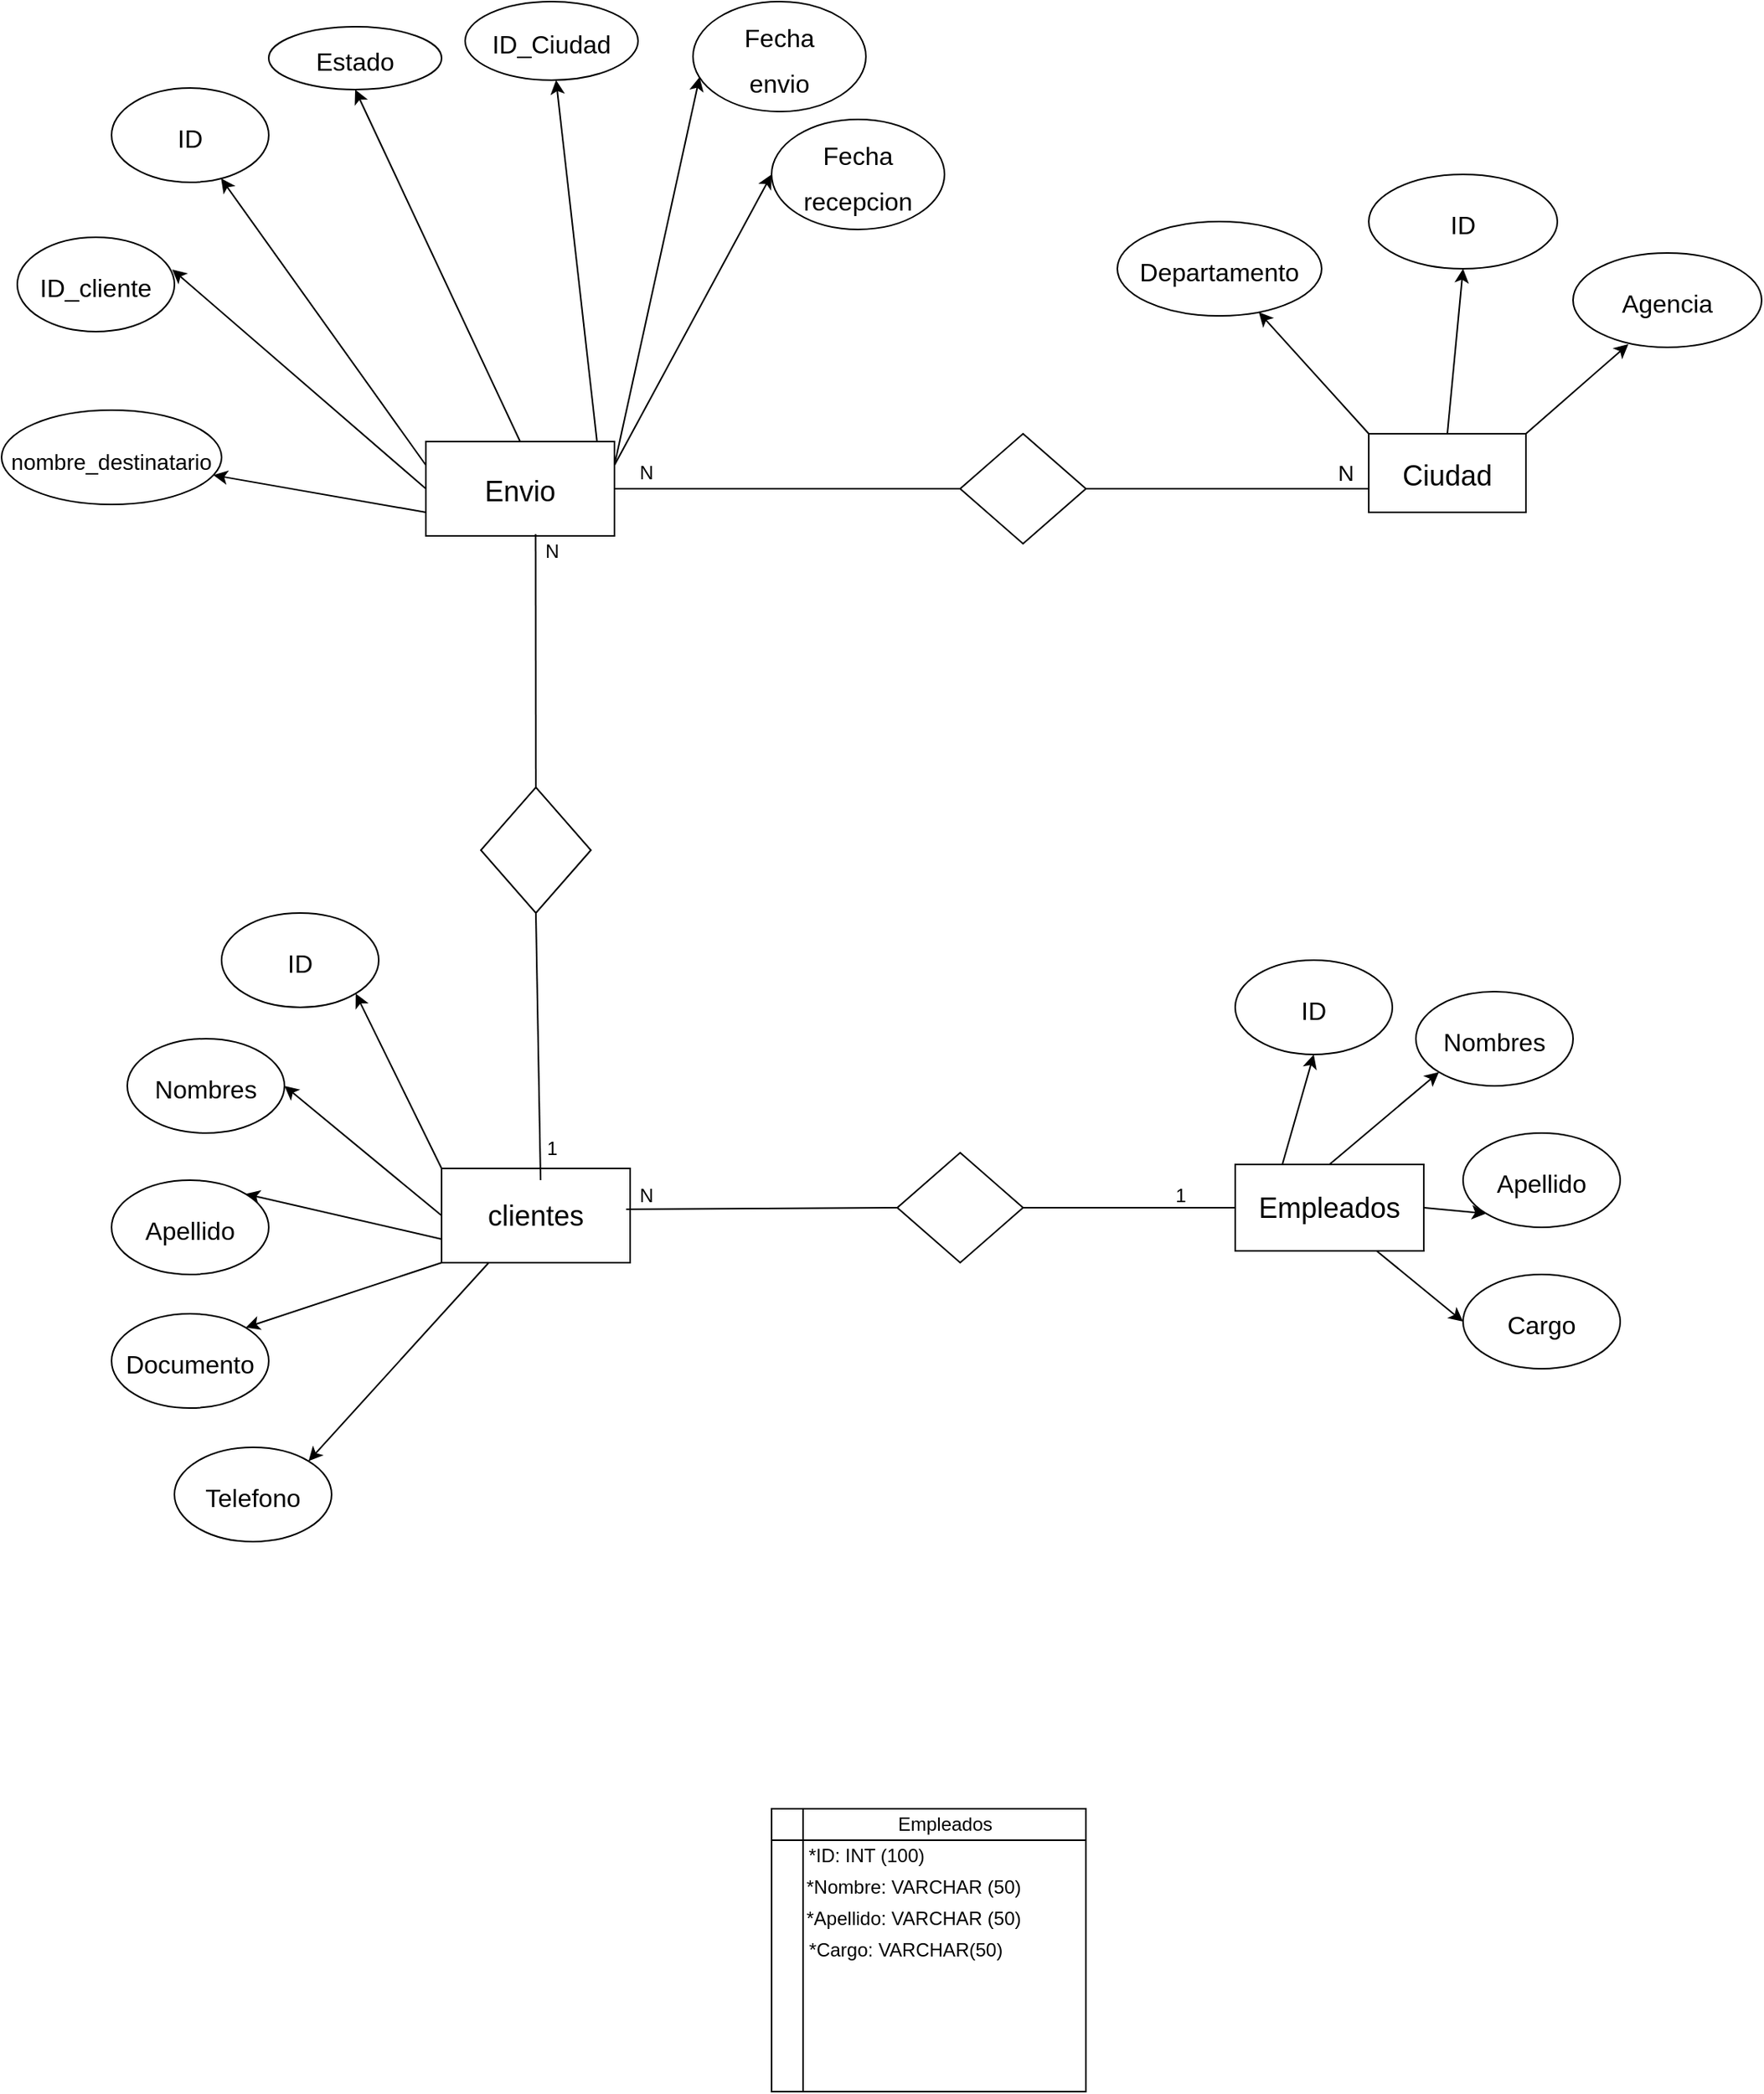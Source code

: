 <mxfile>
    <diagram id="X9rz7JlQrc1HFLLIPBNo" name="Página-1">
        <mxGraphModel dx="1428" dy="1940" grid="1" gridSize="10" guides="1" tooltips="1" connect="1" arrows="1" fold="1" page="1" pageScale="1" pageWidth="827" pageHeight="1169" math="0" shadow="0">
            <root>
                <mxCell id="0"/>
                <mxCell id="1" parent="0"/>
                <mxCell id="11" style="edgeStyle=none;html=1;exitX=0;exitY=0.5;exitDx=0;exitDy=0;fontSize=24;entryX=1;entryY=0.5;entryDx=0;entryDy=0;" parent="1" source="2" target="14" edge="1">
                    <mxGeometry relative="1" as="geometry">
                        <mxPoint x="740" y="180.167" as="targetPoint"/>
                    </mxGeometry>
                </mxCell>
                <mxCell id="12" style="edgeStyle=none;html=1;exitX=0;exitY=0.75;exitDx=0;exitDy=0;fontSize=24;entryX=1;entryY=0;entryDx=0;entryDy=0;" parent="1" source="2" target="15" edge="1">
                    <mxGeometry relative="1" as="geometry">
                        <mxPoint x="750" y="250" as="targetPoint"/>
                    </mxGeometry>
                </mxCell>
                <mxCell id="13" style="edgeStyle=none;html=1;exitX=0;exitY=1;exitDx=0;exitDy=0;fontSize=24;entryX=1;entryY=0;entryDx=0;entryDy=0;" parent="1" source="2" target="16" edge="1">
                    <mxGeometry relative="1" as="geometry">
                        <mxPoint x="820" y="290" as="targetPoint"/>
                    </mxGeometry>
                </mxCell>
                <mxCell id="22" style="edgeStyle=none;html=1;exitX=0.25;exitY=1;exitDx=0;exitDy=0;fontSize=16;entryX=1;entryY=0;entryDx=0;entryDy=0;" parent="1" source="2" target="23" edge="1">
                    <mxGeometry relative="1" as="geometry">
                        <mxPoint x="750.0" y="340" as="targetPoint"/>
                    </mxGeometry>
                </mxCell>
                <mxCell id="74" style="edgeStyle=none;html=1;exitX=0;exitY=0;exitDx=0;exitDy=0;entryX=1;entryY=1;entryDx=0;entryDy=0;" edge="1" parent="1" source="2" target="75">
                    <mxGeometry relative="1" as="geometry">
                        <mxPoint x="730" y="30" as="targetPoint"/>
                    </mxGeometry>
                </mxCell>
                <mxCell id="2" value="&lt;font style=&quot;font-size: 18px&quot;&gt;clientes&lt;/font&gt;" style="rounded=0;whiteSpace=wrap;html=1;" parent="1" vertex="1">
                    <mxGeometry x="770" y="122.5" width="120" height="60" as="geometry"/>
                </mxCell>
                <mxCell id="14" value="&lt;font size=&quot;3&quot;&gt;Nombres&lt;/font&gt;" style="ellipse;whiteSpace=wrap;html=1;fontSize=24;" parent="1" vertex="1">
                    <mxGeometry x="570" y="40" width="100" height="60" as="geometry"/>
                </mxCell>
                <mxCell id="15" value="&lt;span style=&quot;font-size: 16px&quot;&gt;Apellido&lt;/span&gt;" style="ellipse;whiteSpace=wrap;html=1;fontSize=24;" parent="1" vertex="1">
                    <mxGeometry x="560" y="130" width="100" height="60" as="geometry"/>
                </mxCell>
                <mxCell id="16" value="&lt;span style=&quot;font-size: 16px&quot;&gt;Documento&lt;/span&gt;" style="ellipse;whiteSpace=wrap;html=1;fontSize=24;" parent="1" vertex="1">
                    <mxGeometry x="560" y="215" width="100" height="60" as="geometry"/>
                </mxCell>
                <mxCell id="25" style="edgeStyle=none;html=1;exitX=0;exitY=0.25;exitDx=0;exitDy=0;fontSize=16;" parent="1" source="17" target="24" edge="1">
                    <mxGeometry relative="1" as="geometry"/>
                </mxCell>
                <mxCell id="28" style="edgeStyle=none;html=1;exitX=0;exitY=0.75;exitDx=0;exitDy=0;fontSize=16;" parent="1" source="17" target="29" edge="1">
                    <mxGeometry relative="1" as="geometry">
                        <mxPoint x="910" y="-290" as="targetPoint"/>
                    </mxGeometry>
                </mxCell>
                <mxCell id="30" style="edgeStyle=none;html=1;exitX=1;exitY=0.25;exitDx=0;exitDy=0;fontSize=14;entryX=0;entryY=0.5;entryDx=0;entryDy=0;" parent="1" source="17" target="31" edge="1">
                    <mxGeometry relative="1" as="geometry">
                        <mxPoint x="900" y="-300" as="targetPoint"/>
                    </mxGeometry>
                </mxCell>
                <mxCell id="32" style="edgeStyle=none;html=1;exitX=1;exitY=0.25;exitDx=0;exitDy=0;fontSize=14;entryX=0.038;entryY=0.686;entryDx=0;entryDy=0;entryPerimeter=0;" parent="1" source="17" target="33" edge="1">
                    <mxGeometry relative="1" as="geometry">
                        <mxPoint x="1000" y="-400" as="targetPoint"/>
                    </mxGeometry>
                </mxCell>
                <mxCell id="35" style="edgeStyle=none;html=1;exitX=0.917;exitY=0.167;exitDx=0;exitDy=0;fontSize=14;exitPerimeter=0;" parent="1" source="17" target="36" edge="1">
                    <mxGeometry relative="1" as="geometry">
                        <mxPoint x="980" y="-420" as="targetPoint"/>
                    </mxGeometry>
                </mxCell>
                <mxCell id="72" style="edgeStyle=none;html=1;exitX=0;exitY=0.5;exitDx=0;exitDy=0;entryX=0.986;entryY=0.341;entryDx=0;entryDy=0;entryPerimeter=0;" edge="1" parent="1" source="17" target="73">
                    <mxGeometry relative="1" as="geometry">
                        <mxPoint x="710" y="-360" as="targetPoint"/>
                    </mxGeometry>
                </mxCell>
                <mxCell id="79" style="edgeStyle=none;html=1;exitX=0.5;exitY=0;exitDx=0;exitDy=0;entryX=0.5;entryY=1;entryDx=0;entryDy=0;" edge="1" parent="1" source="17" target="51">
                    <mxGeometry relative="1" as="geometry"/>
                </mxCell>
                <mxCell id="17" value="&lt;span style=&quot;font-size: 18px&quot;&gt;Envio&lt;/span&gt;" style="rounded=0;whiteSpace=wrap;html=1;fontSize=24;" parent="1" vertex="1">
                    <mxGeometry x="760" y="-340" width="120" height="60" as="geometry"/>
                </mxCell>
                <mxCell id="23" value="&lt;span style=&quot;font-size: 16px&quot;&gt;Telefono&lt;/span&gt;" style="ellipse;whiteSpace=wrap;html=1;fontSize=24;" parent="1" vertex="1">
                    <mxGeometry x="600" y="300" width="100" height="60" as="geometry"/>
                </mxCell>
                <mxCell id="24" value="&lt;span style=&quot;font-size: 16px&quot;&gt;ID&lt;/span&gt;" style="ellipse;whiteSpace=wrap;html=1;fontSize=24;" parent="1" vertex="1">
                    <mxGeometry x="560" y="-565" width="100" height="60" as="geometry"/>
                </mxCell>
                <mxCell id="29" value="&lt;font style=&quot;font-size: 14px&quot;&gt;nombre_destinatario&lt;/font&gt;" style="ellipse;whiteSpace=wrap;html=1;fontSize=24;" parent="1" vertex="1">
                    <mxGeometry x="490" y="-360" width="140" height="60" as="geometry"/>
                </mxCell>
                <mxCell id="31" value="&lt;span style=&quot;font-size: 16px&quot;&gt;Fecha&lt;br&gt;recepcion&lt;br&gt;&lt;/span&gt;" style="ellipse;whiteSpace=wrap;html=1;fontSize=24;" parent="1" vertex="1">
                    <mxGeometry x="980" y="-545" width="110" height="70" as="geometry"/>
                </mxCell>
                <mxCell id="33" value="&lt;span style=&quot;font-size: 16px&quot;&gt;Fecha&lt;br&gt;envio&lt;br&gt;&lt;/span&gt;" style="ellipse;whiteSpace=wrap;html=1;fontSize=24;" parent="1" vertex="1">
                    <mxGeometry x="930" y="-620" width="110" height="70" as="geometry"/>
                </mxCell>
                <mxCell id="36" value="&lt;span style=&quot;font-size: 16px&quot;&gt;ID_Ciudad&lt;br&gt;&lt;/span&gt;" style="ellipse;whiteSpace=wrap;html=1;fontSize=24;" parent="1" vertex="1">
                    <mxGeometry x="785" y="-620" width="110" height="50" as="geometry"/>
                </mxCell>
                <mxCell id="39" style="edgeStyle=none;html=1;exitX=0;exitY=0;exitDx=0;exitDy=0;fontSize=14;" parent="1" source="38" target="42" edge="1">
                    <mxGeometry relative="1" as="geometry">
                        <mxPoint x="1300" y="-460" as="targetPoint"/>
                    </mxGeometry>
                </mxCell>
                <mxCell id="40" style="edgeStyle=none;html=1;exitX=0.5;exitY=0;exitDx=0;exitDy=0;fontSize=14;entryX=0.5;entryY=1;entryDx=0;entryDy=0;" parent="1" source="38" target="43" edge="1">
                    <mxGeometry relative="1" as="geometry">
                        <mxPoint x="1410" y="-480" as="targetPoint"/>
                    </mxGeometry>
                </mxCell>
                <mxCell id="41" style="edgeStyle=none;html=1;exitX=1;exitY=0;exitDx=0;exitDy=0;fontSize=14;entryX=0.293;entryY=0.967;entryDx=0;entryDy=0;entryPerimeter=0;" parent="1" source="38" target="44" edge="1">
                    <mxGeometry relative="1" as="geometry">
                        <mxPoint x="1535.448" y="-500.896" as="targetPoint"/>
                    </mxGeometry>
                </mxCell>
                <mxCell id="38" value="&lt;span style=&quot;font-size: 18px&quot;&gt;Ciudad&lt;/span&gt;" style="rounded=0;whiteSpace=wrap;html=1;fontSize=24;" parent="1" vertex="1">
                    <mxGeometry x="1360" y="-345" width="100" height="50" as="geometry"/>
                </mxCell>
                <mxCell id="42" value="&lt;p&gt;&lt;font size=&quot;3&quot;&gt;Departamento&lt;/font&gt;&lt;/p&gt;" style="ellipse;whiteSpace=wrap;html=1;fontSize=24;" parent="1" vertex="1">
                    <mxGeometry x="1200" y="-480" width="130" height="60" as="geometry"/>
                </mxCell>
                <mxCell id="43" value="&lt;p&gt;&lt;font size=&quot;3&quot;&gt;ID&lt;/font&gt;&lt;/p&gt;" style="ellipse;whiteSpace=wrap;html=1;fontSize=24;" parent="1" vertex="1">
                    <mxGeometry x="1360" y="-510" width="120" height="60" as="geometry"/>
                </mxCell>
                <mxCell id="44" value="&lt;font size=&quot;3&quot;&gt;Agencia&lt;/font&gt;" style="ellipse;whiteSpace=wrap;html=1;fontSize=24;" parent="1" vertex="1">
                    <mxGeometry x="1490" y="-460" width="120" height="60" as="geometry"/>
                </mxCell>
                <mxCell id="51" value="&lt;span style=&quot;font-size: 16px&quot;&gt;Estado&lt;br&gt;&lt;/span&gt;" style="ellipse;whiteSpace=wrap;html=1;fontSize=24;" parent="1" vertex="1">
                    <mxGeometry x="660" y="-604" width="110" height="40" as="geometry"/>
                </mxCell>
                <mxCell id="55" value="N" style="text;html=1;align=center;verticalAlign=middle;resizable=0;points=[];autosize=1;strokeColor=none;fillColor=none;fontSize=14;" parent="1" vertex="1">
                    <mxGeometry x="1330" y="-330" width="30" height="20" as="geometry"/>
                </mxCell>
                <mxCell id="58" value="" style="endArrow=none;html=1;entryX=-0.129;entryY=0.922;entryDx=0;entryDy=0;exitX=0;exitY=0.5;exitDx=0;exitDy=0;startArrow=none;entryPerimeter=0;" parent="1" source="59" target="62" edge="1">
                    <mxGeometry width="50" height="50" relative="1" as="geometry">
                        <mxPoint x="870" y="310" as="sourcePoint"/>
                        <mxPoint x="920" y="260" as="targetPoint"/>
                    </mxGeometry>
                </mxCell>
                <mxCell id="59" value="" style="rhombus;whiteSpace=wrap;html=1;fontSize=14;" parent="1" vertex="1">
                    <mxGeometry x="1060" y="112.5" width="80" height="70" as="geometry"/>
                </mxCell>
                <mxCell id="60" value="" style="endArrow=none;html=1;entryX=1;entryY=0.5;entryDx=0;entryDy=0;exitX=0;exitY=0.5;exitDx=0;exitDy=0;" parent="1" target="59" edge="1" source="63">
                    <mxGeometry width="50" height="50" relative="1" as="geometry">
                        <mxPoint x="1250" y="155" as="sourcePoint"/>
                        <mxPoint x="875" y="152.5" as="targetPoint"/>
                    </mxGeometry>
                </mxCell>
                <mxCell id="61" value="1" style="text;html=1;align=center;verticalAlign=middle;resizable=0;points=[];autosize=1;strokeColor=none;fillColor=none;" parent="1" vertex="1">
                    <mxGeometry x="1230" y="130" width="20" height="20" as="geometry"/>
                </mxCell>
                <mxCell id="62" value="N" style="text;html=1;align=center;verticalAlign=middle;resizable=0;points=[];autosize=1;strokeColor=none;fillColor=none;" parent="1" vertex="1">
                    <mxGeometry x="890" y="130" width="20" height="20" as="geometry"/>
                </mxCell>
                <mxCell id="64" style="edgeStyle=none;html=1;exitX=0.5;exitY=0;exitDx=0;exitDy=0;entryX=0;entryY=1;entryDx=0;entryDy=0;" parent="1" source="63" target="65" edge="1">
                    <mxGeometry relative="1" as="geometry">
                        <mxPoint x="1340" y="70" as="targetPoint"/>
                    </mxGeometry>
                </mxCell>
                <mxCell id="67" style="edgeStyle=none;html=1;exitX=1;exitY=0.5;exitDx=0;exitDy=0;entryX=0;entryY=1;entryDx=0;entryDy=0;" parent="1" source="63" target="66" edge="1">
                    <mxGeometry relative="1" as="geometry"/>
                </mxCell>
                <mxCell id="68" style="edgeStyle=none;html=1;exitX=0.75;exitY=1;exitDx=0;exitDy=0;entryX=0;entryY=0.5;entryDx=0;entryDy=0;" parent="1" source="63" target="69" edge="1">
                    <mxGeometry relative="1" as="geometry">
                        <mxPoint x="1470" y="170" as="targetPoint"/>
                    </mxGeometry>
                </mxCell>
                <mxCell id="70" style="edgeStyle=none;html=1;exitX=0.25;exitY=0;exitDx=0;exitDy=0;entryX=0.5;entryY=1;entryDx=0;entryDy=0;" parent="1" source="63" target="71" edge="1">
                    <mxGeometry relative="1" as="geometry">
                        <mxPoint x="1250" y="30" as="targetPoint"/>
                    </mxGeometry>
                </mxCell>
                <mxCell id="63" value="&lt;span style=&quot;font-size: 18px&quot;&gt;Empleados&lt;/span&gt;" style="rounded=0;whiteSpace=wrap;html=1;" parent="1" vertex="1">
                    <mxGeometry x="1275" y="120" width="120" height="55" as="geometry"/>
                </mxCell>
                <mxCell id="65" value="&lt;font size=&quot;3&quot;&gt;Nombres&lt;/font&gt;" style="ellipse;whiteSpace=wrap;html=1;fontSize=24;" parent="1" vertex="1">
                    <mxGeometry x="1390" y="10" width="100" height="60" as="geometry"/>
                </mxCell>
                <mxCell id="66" value="&lt;span style=&quot;font-size: 16px&quot;&gt;Apellido&lt;/span&gt;" style="ellipse;whiteSpace=wrap;html=1;fontSize=24;" parent="1" vertex="1">
                    <mxGeometry x="1420" y="100" width="100" height="60" as="geometry"/>
                </mxCell>
                <mxCell id="69" value="&lt;span style=&quot;font-size: 16px&quot;&gt;Cargo&lt;/span&gt;" style="ellipse;whiteSpace=wrap;html=1;fontSize=24;" parent="1" vertex="1">
                    <mxGeometry x="1420" y="190" width="100" height="60" as="geometry"/>
                </mxCell>
                <mxCell id="71" value="&lt;font size=&quot;3&quot;&gt;ID&lt;/font&gt;" style="ellipse;whiteSpace=wrap;html=1;fontSize=24;" parent="1" vertex="1">
                    <mxGeometry x="1275" y="-10" width="100" height="60" as="geometry"/>
                </mxCell>
                <mxCell id="73" value="&lt;span style=&quot;font-size: 16px&quot;&gt;ID_cliente&lt;/span&gt;" style="ellipse;whiteSpace=wrap;html=1;fontSize=24;" vertex="1" parent="1">
                    <mxGeometry x="500" y="-470" width="100" height="60" as="geometry"/>
                </mxCell>
                <mxCell id="75" value="&lt;font size=&quot;3&quot;&gt;ID&lt;/font&gt;" style="ellipse;whiteSpace=wrap;html=1;fontSize=24;" vertex="1" parent="1">
                    <mxGeometry x="630" y="-40" width="100" height="60" as="geometry"/>
                </mxCell>
                <mxCell id="80" value="N" style="text;html=1;align=center;verticalAlign=middle;resizable=0;points=[];autosize=1;strokeColor=none;fillColor=none;" vertex="1" parent="1">
                    <mxGeometry x="830" y="-280" width="20" height="20" as="geometry"/>
                </mxCell>
                <mxCell id="82" value="" style="rhombus;whiteSpace=wrap;html=1;fontSize=14;" vertex="1" parent="1">
                    <mxGeometry x="1100" y="-345" width="80" height="70" as="geometry"/>
                </mxCell>
                <mxCell id="83" value="" style="edgeStyle=none;html=1;exitX=1;exitY=0.5;exitDx=0;exitDy=0;entryX=0;entryY=0.5;entryDx=0;entryDy=0;endArrow=none;" edge="1" parent="1" source="17" target="82">
                    <mxGeometry relative="1" as="geometry">
                        <mxPoint x="880" y="-310" as="sourcePoint"/>
                        <mxPoint x="1360" y="-307.5" as="targetPoint"/>
                    </mxGeometry>
                </mxCell>
                <mxCell id="84" value="N" style="text;html=1;align=center;verticalAlign=middle;resizable=0;points=[];autosize=1;strokeColor=none;fillColor=none;" vertex="1" parent="1">
                    <mxGeometry x="890" y="-330" width="20" height="20" as="geometry"/>
                </mxCell>
                <mxCell id="86" value="" style="endArrow=none;html=1;entryX=-0.009;entryY=-0.058;entryDx=0;entryDy=0;entryPerimeter=0;startArrow=none;" edge="1" parent="1" source="88" target="80">
                    <mxGeometry width="50" height="50" relative="1" as="geometry">
                        <mxPoint x="830" y="120" as="sourcePoint"/>
                        <mxPoint x="1010" y="-160" as="targetPoint"/>
                    </mxGeometry>
                </mxCell>
                <mxCell id="87" value="" style="endArrow=none;html=1;exitX=1;exitY=0.5;exitDx=0;exitDy=0;" edge="1" parent="1" source="82">
                    <mxGeometry width="50" height="50" relative="1" as="geometry">
                        <mxPoint x="1210" y="-220" as="sourcePoint"/>
                        <mxPoint x="1360" y="-310" as="targetPoint"/>
                    </mxGeometry>
                </mxCell>
                <mxCell id="88" value="" style="rhombus;whiteSpace=wrap;html=1;fontSize=14;direction=north;rotation=-180;" vertex="1" parent="1">
                    <mxGeometry x="795" y="-120" width="70" height="80" as="geometry"/>
                </mxCell>
                <mxCell id="89" value="" style="endArrow=none;html=1;entryX=1;entryY=0.5;entryDx=0;entryDy=0;" edge="1" parent="1" target="88">
                    <mxGeometry width="50" height="50" relative="1" as="geometry">
                        <mxPoint x="833" y="130" as="sourcePoint"/>
                        <mxPoint x="829.82" y="-281.16" as="targetPoint"/>
                    </mxGeometry>
                </mxCell>
                <mxCell id="90" value="" style="shape=internalStorage;whiteSpace=wrap;html=1;backgroundOutline=1;" vertex="1" parent="1">
                    <mxGeometry x="980" y="530" width="200" height="180" as="geometry"/>
                </mxCell>
                <mxCell id="91" value="Empleados" style="text;html=1;align=center;verticalAlign=middle;resizable=0;points=[];autosize=1;strokeColor=none;fillColor=none;" vertex="1" parent="1">
                    <mxGeometry x="1050" y="530" width="80" height="20" as="geometry"/>
                </mxCell>
                <mxCell id="92" value="*ID: INT (100)" style="text;html=1;align=center;verticalAlign=middle;resizable=0;points=[];autosize=1;strokeColor=none;fillColor=none;" vertex="1" parent="1">
                    <mxGeometry x="995" y="550" width="90" height="20" as="geometry"/>
                </mxCell>
                <mxCell id="93" value="*Nombre: VARCHAR (50)" style="text;html=1;align=center;verticalAlign=middle;resizable=0;points=[];autosize=1;strokeColor=none;fillColor=none;" vertex="1" parent="1">
                    <mxGeometry x="995" y="570" width="150" height="20" as="geometry"/>
                </mxCell>
                <mxCell id="94" value="*Apellido: VARCHAR (50)" style="text;html=1;align=center;verticalAlign=middle;resizable=0;points=[];autosize=1;strokeColor=none;fillColor=none;" vertex="1" parent="1">
                    <mxGeometry x="995" y="590" width="150" height="20" as="geometry"/>
                </mxCell>
                <mxCell id="95" value="*Cargo: VARCHAR(50)" style="text;html=1;align=center;verticalAlign=middle;resizable=0;points=[];autosize=1;strokeColor=none;fillColor=none;" vertex="1" parent="1">
                    <mxGeometry x="995" y="610" width="140" height="20" as="geometry"/>
                </mxCell>
                <mxCell id="96" value="1" style="text;html=1;align=center;verticalAlign=middle;resizable=0;points=[];autosize=1;strokeColor=none;fillColor=none;" vertex="1" parent="1">
                    <mxGeometry x="830" y="100" width="20" height="20" as="geometry"/>
                </mxCell>
            </root>
        </mxGraphModel>
    </diagram>
</mxfile>